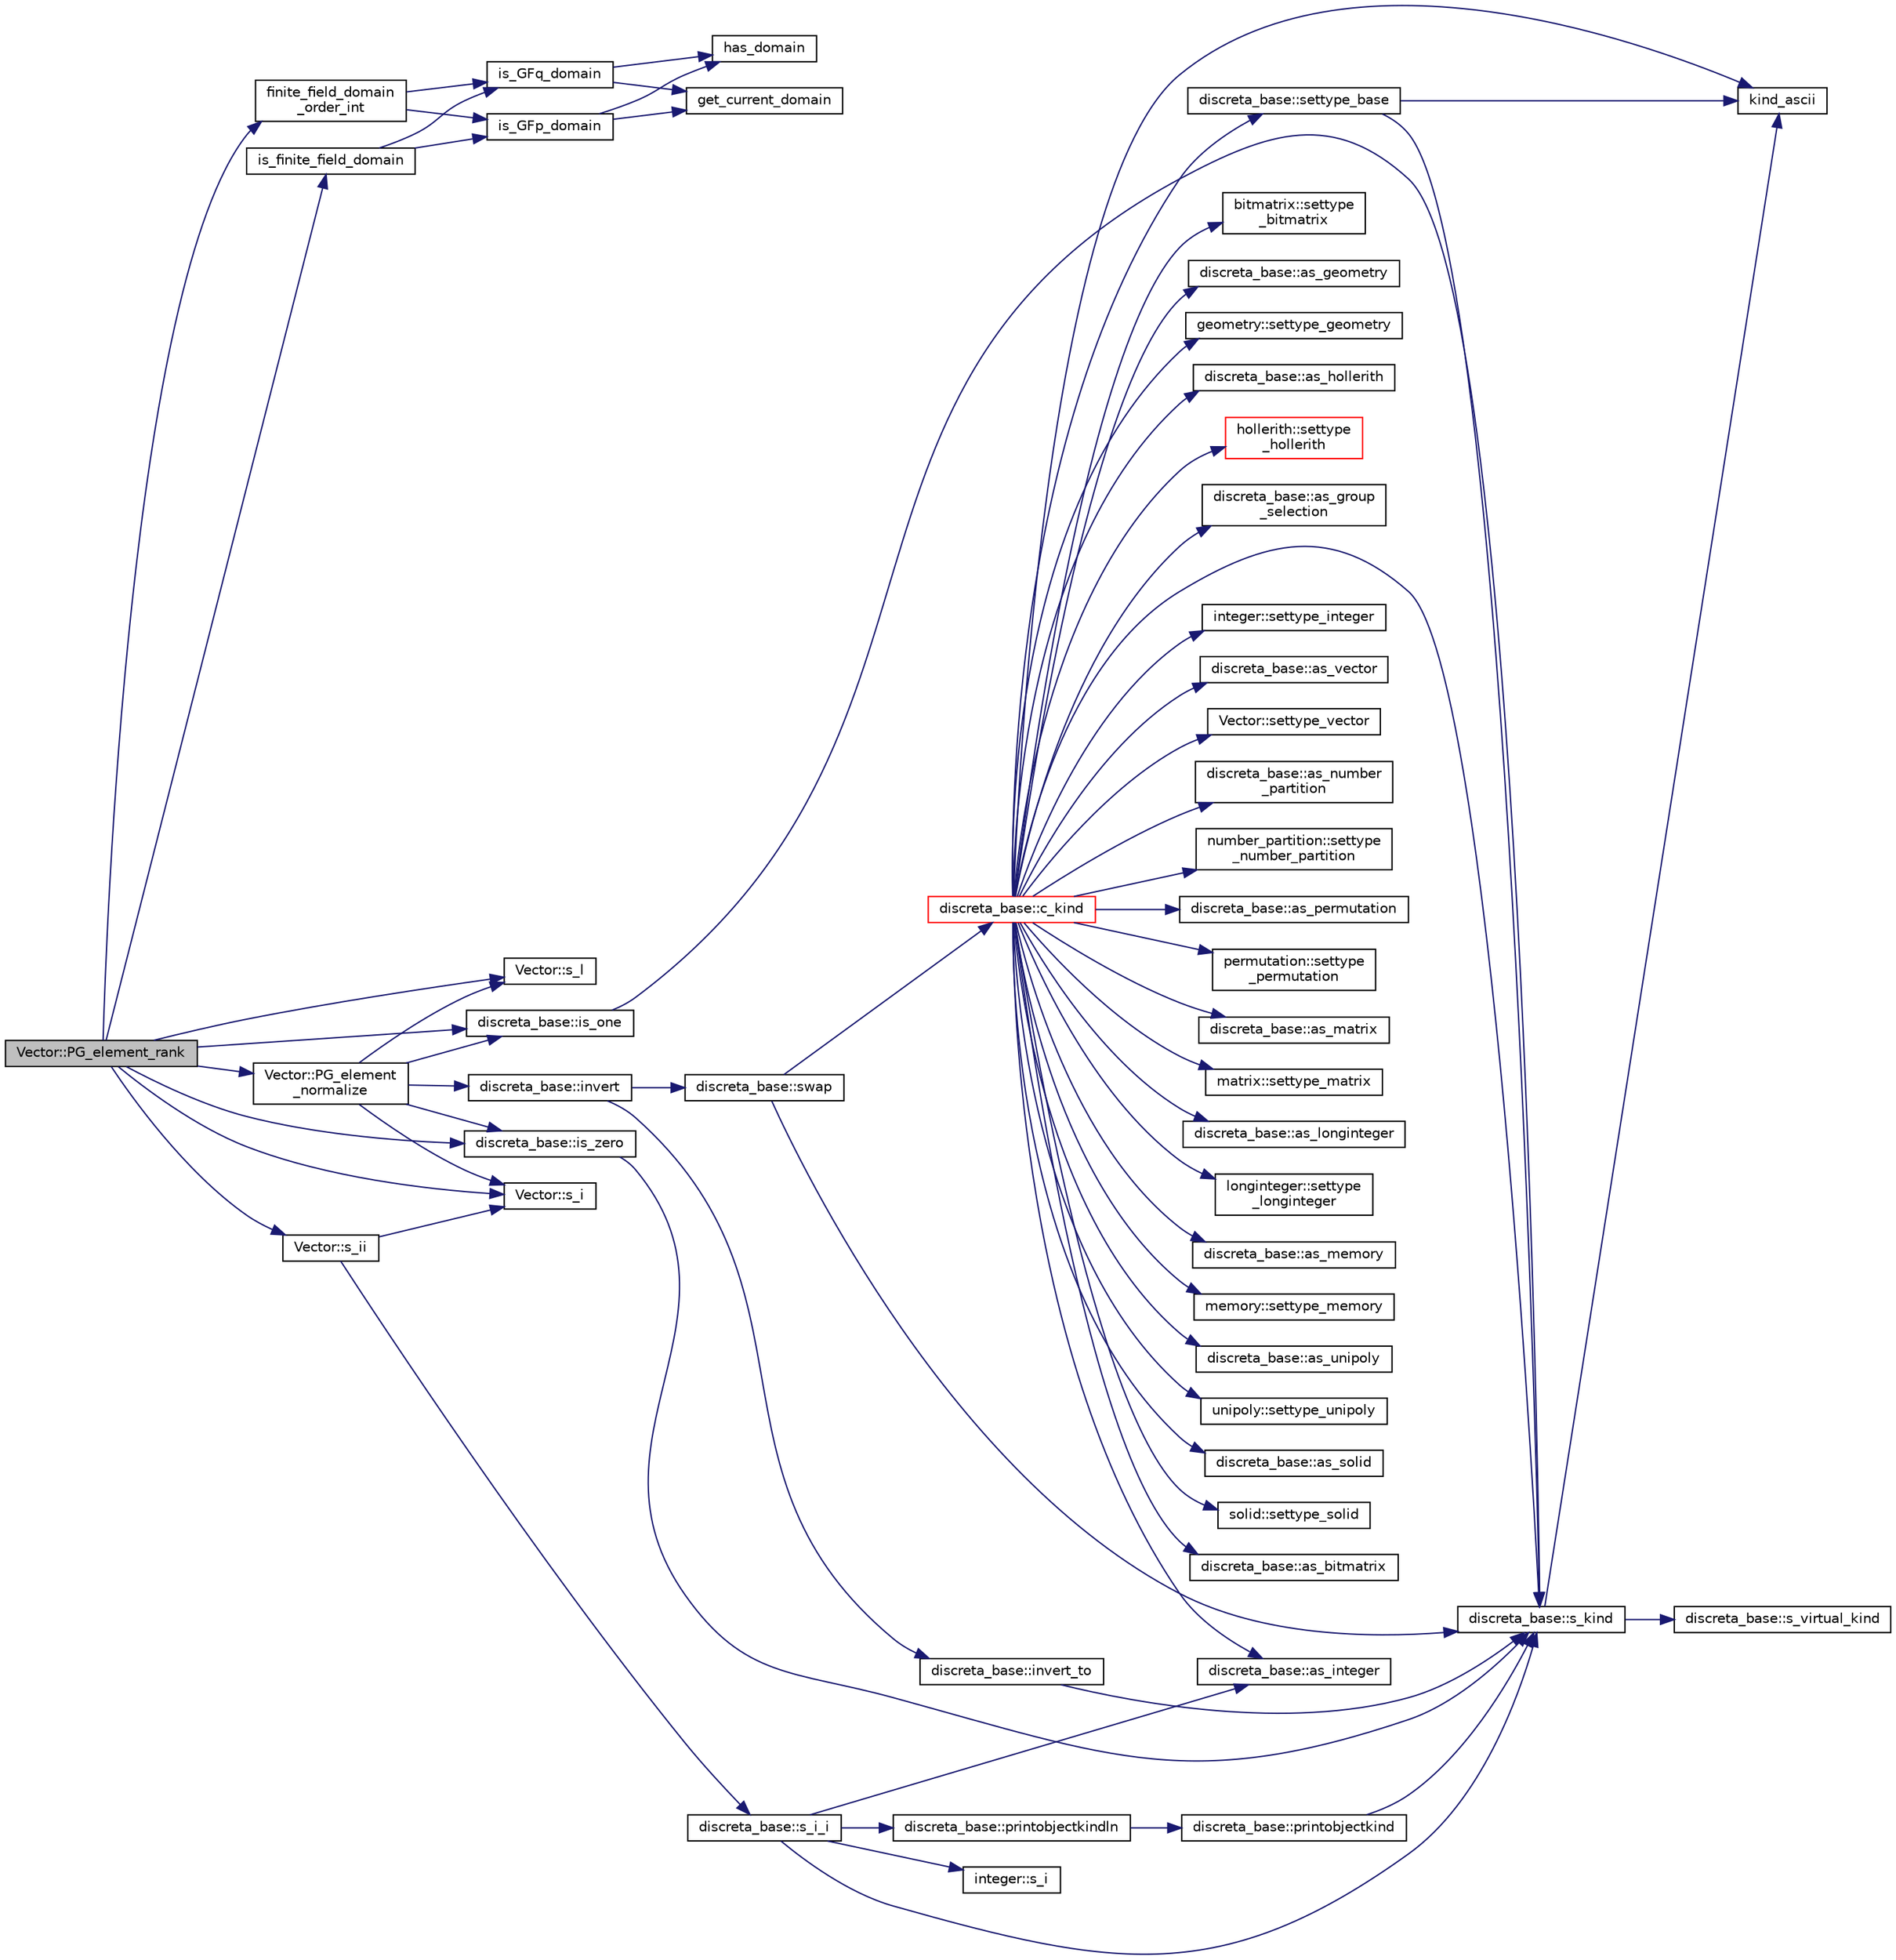 digraph "Vector::PG_element_rank"
{
  edge [fontname="Helvetica",fontsize="10",labelfontname="Helvetica",labelfontsize="10"];
  node [fontname="Helvetica",fontsize="10",shape=record];
  rankdir="LR";
  Node3979 [label="Vector::PG_element_rank",height=0.2,width=0.4,color="black", fillcolor="grey75", style="filled", fontcolor="black"];
  Node3979 -> Node3980 [color="midnightblue",fontsize="10",style="solid",fontname="Helvetica"];
  Node3980 [label="is_finite_field_domain",height=0.2,width=0.4,color="black", fillcolor="white", style="filled",URL="$d9/d60/discreta_8h.html#a77d0ace35941cfe84035c9a060972b2a"];
  Node3980 -> Node3981 [color="midnightblue",fontsize="10",style="solid",fontname="Helvetica"];
  Node3981 [label="is_GFp_domain",height=0.2,width=0.4,color="black", fillcolor="white", style="filled",URL="$db/d2f/domain_8_c.html#ab75527270302df466fc6f6e355775c13"];
  Node3981 -> Node3982 [color="midnightblue",fontsize="10",style="solid",fontname="Helvetica"];
  Node3982 [label="has_domain",height=0.2,width=0.4,color="black", fillcolor="white", style="filled",URL="$db/d2f/domain_8_c.html#af7df1c554310c6214b2900bf6ca7ac81"];
  Node3981 -> Node3983 [color="midnightblue",fontsize="10",style="solid",fontname="Helvetica"];
  Node3983 [label="get_current_domain",height=0.2,width=0.4,color="black", fillcolor="white", style="filled",URL="$db/d2f/domain_8_c.html#a80481fde3a59aaeeb648f8c5392269f7"];
  Node3980 -> Node3984 [color="midnightblue",fontsize="10",style="solid",fontname="Helvetica"];
  Node3984 [label="is_GFq_domain",height=0.2,width=0.4,color="black", fillcolor="white", style="filled",URL="$db/d2f/domain_8_c.html#af695b4599bda7a0400772172c9eeff64"];
  Node3984 -> Node3982 [color="midnightblue",fontsize="10",style="solid",fontname="Helvetica"];
  Node3984 -> Node3983 [color="midnightblue",fontsize="10",style="solid",fontname="Helvetica"];
  Node3979 -> Node3985 [color="midnightblue",fontsize="10",style="solid",fontname="Helvetica"];
  Node3985 [label="finite_field_domain\l_order_int",height=0.2,width=0.4,color="black", fillcolor="white", style="filled",URL="$d9/d60/discreta_8h.html#a377eb55f39803977750d92e3eaf7af26"];
  Node3985 -> Node3981 [color="midnightblue",fontsize="10",style="solid",fontname="Helvetica"];
  Node3985 -> Node3984 [color="midnightblue",fontsize="10",style="solid",fontname="Helvetica"];
  Node3979 -> Node3986 [color="midnightblue",fontsize="10",style="solid",fontname="Helvetica"];
  Node3986 [label="Vector::s_l",height=0.2,width=0.4,color="black", fillcolor="white", style="filled",URL="$d5/db2/class_vector.html#ad2dc082288f858d22a528832289e0704"];
  Node3979 -> Node3987 [color="midnightblue",fontsize="10",style="solid",fontname="Helvetica"];
  Node3987 [label="Vector::PG_element\l_normalize",height=0.2,width=0.4,color="black", fillcolor="white", style="filled",URL="$d5/db2/class_vector.html#a8cca2f9cb0336c06d2ab0b6f835ceb82"];
  Node3987 -> Node3986 [color="midnightblue",fontsize="10",style="solid",fontname="Helvetica"];
  Node3987 -> Node3988 [color="midnightblue",fontsize="10",style="solid",fontname="Helvetica"];
  Node3988 [label="Vector::s_i",height=0.2,width=0.4,color="black", fillcolor="white", style="filled",URL="$d5/db2/class_vector.html#a1c4fe1752523df8119f70dd550244871"];
  Node3987 -> Node3989 [color="midnightblue",fontsize="10",style="solid",fontname="Helvetica"];
  Node3989 [label="discreta_base::is_zero",height=0.2,width=0.4,color="black", fillcolor="white", style="filled",URL="$d7/d71/classdiscreta__base.html#ac75f6bdc1ba1b406e26cf921adfd9864"];
  Node3989 -> Node3990 [color="midnightblue",fontsize="10",style="solid",fontname="Helvetica"];
  Node3990 [label="discreta_base::s_kind",height=0.2,width=0.4,color="black", fillcolor="white", style="filled",URL="$d7/d71/classdiscreta__base.html#a8a830025c74adbbc3362418a7c2ba157"];
  Node3990 -> Node3991 [color="midnightblue",fontsize="10",style="solid",fontname="Helvetica"];
  Node3991 [label="discreta_base::s_virtual_kind",height=0.2,width=0.4,color="black", fillcolor="white", style="filled",URL="$d7/d71/classdiscreta__base.html#a52778a6d6943a468be083d0785d418fb"];
  Node3990 -> Node3992 [color="midnightblue",fontsize="10",style="solid",fontname="Helvetica"];
  Node3992 [label="kind_ascii",height=0.2,width=0.4,color="black", fillcolor="white", style="filled",URL="$d9/d60/discreta_8h.html#ad0ce825a9f29bc6cec27e1b64cfe27bf"];
  Node3987 -> Node3993 [color="midnightblue",fontsize="10",style="solid",fontname="Helvetica"];
  Node3993 [label="discreta_base::is_one",height=0.2,width=0.4,color="black", fillcolor="white", style="filled",URL="$d7/d71/classdiscreta__base.html#a28fa37aac83194174888d34f07f43848"];
  Node3993 -> Node3990 [color="midnightblue",fontsize="10",style="solid",fontname="Helvetica"];
  Node3987 -> Node3994 [color="midnightblue",fontsize="10",style="solid",fontname="Helvetica"];
  Node3994 [label="discreta_base::invert",height=0.2,width=0.4,color="black", fillcolor="white", style="filled",URL="$d7/d71/classdiscreta__base.html#a3c415a064ce76e183f000912875dea74"];
  Node3994 -> Node3995 [color="midnightblue",fontsize="10",style="solid",fontname="Helvetica"];
  Node3995 [label="discreta_base::invert_to",height=0.2,width=0.4,color="black", fillcolor="white", style="filled",URL="$d7/d71/classdiscreta__base.html#a874a5ffb467f3896604a3c9bdf0cca50"];
  Node3995 -> Node3990 [color="midnightblue",fontsize="10",style="solid",fontname="Helvetica"];
  Node3994 -> Node3996 [color="midnightblue",fontsize="10",style="solid",fontname="Helvetica"];
  Node3996 [label="discreta_base::swap",height=0.2,width=0.4,color="black", fillcolor="white", style="filled",URL="$d7/d71/classdiscreta__base.html#a2e8acbb9d3476675dac5b6a583b0293e"];
  Node3996 -> Node3990 [color="midnightblue",fontsize="10",style="solid",fontname="Helvetica"];
  Node3996 -> Node3997 [color="midnightblue",fontsize="10",style="solid",fontname="Helvetica"];
  Node3997 [label="discreta_base::c_kind",height=0.2,width=0.4,color="red", fillcolor="white", style="filled",URL="$d7/d71/classdiscreta__base.html#adc2ff61589c2d083688e7a43f333cb62"];
  Node3997 -> Node3998 [color="midnightblue",fontsize="10",style="solid",fontname="Helvetica"];
  Node3998 [label="discreta_base::settype_base",height=0.2,width=0.4,color="black", fillcolor="white", style="filled",URL="$d7/d71/classdiscreta__base.html#a4f42899a89447d1c3993ea07c38f8ad4"];
  Node3998 -> Node3990 [color="midnightblue",fontsize="10",style="solid",fontname="Helvetica"];
  Node3998 -> Node3992 [color="midnightblue",fontsize="10",style="solid",fontname="Helvetica"];
  Node3997 -> Node3999 [color="midnightblue",fontsize="10",style="solid",fontname="Helvetica"];
  Node3999 [label="discreta_base::as_integer",height=0.2,width=0.4,color="black", fillcolor="white", style="filled",URL="$d7/d71/classdiscreta__base.html#a00d7691eaf874fd283d942692fe8dd26"];
  Node3997 -> Node4000 [color="midnightblue",fontsize="10",style="solid",fontname="Helvetica"];
  Node4000 [label="integer::settype_integer",height=0.2,width=0.4,color="black", fillcolor="white", style="filled",URL="$d0/de5/classinteger.html#a6265c65ef311229acd513d748faba796"];
  Node3997 -> Node4001 [color="midnightblue",fontsize="10",style="solid",fontname="Helvetica"];
  Node4001 [label="discreta_base::as_vector",height=0.2,width=0.4,color="black", fillcolor="white", style="filled",URL="$d7/d71/classdiscreta__base.html#a7bdd6cae39c380b128ee9e17e42cf020"];
  Node3997 -> Node4002 [color="midnightblue",fontsize="10",style="solid",fontname="Helvetica"];
  Node4002 [label="Vector::settype_vector",height=0.2,width=0.4,color="black", fillcolor="white", style="filled",URL="$d5/db2/class_vector.html#a34e0d00b18c051f23904a8429fa6c8b4"];
  Node3997 -> Node4003 [color="midnightblue",fontsize="10",style="solid",fontname="Helvetica"];
  Node4003 [label="discreta_base::as_number\l_partition",height=0.2,width=0.4,color="black", fillcolor="white", style="filled",URL="$d7/d71/classdiscreta__base.html#a307aa09de0e925d46697707968ffab00"];
  Node3997 -> Node4004 [color="midnightblue",fontsize="10",style="solid",fontname="Helvetica"];
  Node4004 [label="number_partition::settype\l_number_partition",height=0.2,width=0.4,color="black", fillcolor="white", style="filled",URL="$df/d50/classnumber__partition.html#a3aaec1b557758f643ffc8555bbc358be"];
  Node3997 -> Node4005 [color="midnightblue",fontsize="10",style="solid",fontname="Helvetica"];
  Node4005 [label="discreta_base::as_permutation",height=0.2,width=0.4,color="black", fillcolor="white", style="filled",URL="$d7/d71/classdiscreta__base.html#aa4e72f36a82984239b12ae831e131098"];
  Node3997 -> Node4006 [color="midnightblue",fontsize="10",style="solid",fontname="Helvetica"];
  Node4006 [label="permutation::settype\l_permutation",height=0.2,width=0.4,color="black", fillcolor="white", style="filled",URL="$d0/d08/classpermutation.html#af1eea29f86195cede9562e444664c28c"];
  Node3997 -> Node4007 [color="midnightblue",fontsize="10",style="solid",fontname="Helvetica"];
  Node4007 [label="discreta_base::as_matrix",height=0.2,width=0.4,color="black", fillcolor="white", style="filled",URL="$d7/d71/classdiscreta__base.html#ae4d7f56d917a4707b838fbffde6467ff"];
  Node3997 -> Node4008 [color="midnightblue",fontsize="10",style="solid",fontname="Helvetica"];
  Node4008 [label="matrix::settype_matrix",height=0.2,width=0.4,color="black", fillcolor="white", style="filled",URL="$d1/d8d/classmatrix.html#a1780283a64a789e4084d792683d276bb"];
  Node3997 -> Node4009 [color="midnightblue",fontsize="10",style="solid",fontname="Helvetica"];
  Node4009 [label="discreta_base::as_longinteger",height=0.2,width=0.4,color="black", fillcolor="white", style="filled",URL="$d7/d71/classdiscreta__base.html#a20a094639eb711b10c8694c51937f7cd"];
  Node3997 -> Node4010 [color="midnightblue",fontsize="10",style="solid",fontname="Helvetica"];
  Node4010 [label="longinteger::settype\l_longinteger",height=0.2,width=0.4,color="black", fillcolor="white", style="filled",URL="$d3/d71/classlonginteger.html#ae5f811ece8df31b9ff114368a18e1dc5"];
  Node3997 -> Node4011 [color="midnightblue",fontsize="10",style="solid",fontname="Helvetica"];
  Node4011 [label="discreta_base::as_memory",height=0.2,width=0.4,color="black", fillcolor="white", style="filled",URL="$d7/d71/classdiscreta__base.html#ad94b2d7dce0cd4fa22db57f6e79c4bd2"];
  Node3997 -> Node4012 [color="midnightblue",fontsize="10",style="solid",fontname="Helvetica"];
  Node4012 [label="memory::settype_memory",height=0.2,width=0.4,color="black", fillcolor="white", style="filled",URL="$d8/d99/classmemory.html#a33aae277f9b8fe36b02e9d5da895451b"];
  Node3997 -> Node4013 [color="midnightblue",fontsize="10",style="solid",fontname="Helvetica"];
  Node4013 [label="discreta_base::as_unipoly",height=0.2,width=0.4,color="black", fillcolor="white", style="filled",URL="$d7/d71/classdiscreta__base.html#ad50d8027f039fe5c2478cddb243adc9d"];
  Node3997 -> Node4014 [color="midnightblue",fontsize="10",style="solid",fontname="Helvetica"];
  Node4014 [label="unipoly::settype_unipoly",height=0.2,width=0.4,color="black", fillcolor="white", style="filled",URL="$d1/d89/classunipoly.html#a8db854fcc85c5e1150b1f1b1c005c95b"];
  Node3997 -> Node4015 [color="midnightblue",fontsize="10",style="solid",fontname="Helvetica"];
  Node4015 [label="discreta_base::as_solid",height=0.2,width=0.4,color="black", fillcolor="white", style="filled",URL="$d7/d71/classdiscreta__base.html#a1fc5f2b85ec97ab0a69dd64903c970a5"];
  Node3997 -> Node4016 [color="midnightblue",fontsize="10",style="solid",fontname="Helvetica"];
  Node4016 [label="solid::settype_solid",height=0.2,width=0.4,color="black", fillcolor="white", style="filled",URL="$d8/def/classsolid.html#a775bd4821f75a8aee4ea3d4335ff90e0"];
  Node3997 -> Node4017 [color="midnightblue",fontsize="10",style="solid",fontname="Helvetica"];
  Node4017 [label="discreta_base::as_bitmatrix",height=0.2,width=0.4,color="black", fillcolor="white", style="filled",URL="$d7/d71/classdiscreta__base.html#a071ad54ea8ef6c9d1d15f532e5a76df6"];
  Node3997 -> Node4018 [color="midnightblue",fontsize="10",style="solid",fontname="Helvetica"];
  Node4018 [label="bitmatrix::settype\l_bitmatrix",height=0.2,width=0.4,color="black", fillcolor="white", style="filled",URL="$de/dc8/classbitmatrix.html#acb571d947f9526665ebbdc0ce3e2a973"];
  Node3997 -> Node4019 [color="midnightblue",fontsize="10",style="solid",fontname="Helvetica"];
  Node4019 [label="discreta_base::as_geometry",height=0.2,width=0.4,color="black", fillcolor="white", style="filled",URL="$d7/d71/classdiscreta__base.html#a38fc7b4cdd830703e9d87354b79bc5c8"];
  Node3997 -> Node4020 [color="midnightblue",fontsize="10",style="solid",fontname="Helvetica"];
  Node4020 [label="geometry::settype_geometry",height=0.2,width=0.4,color="black", fillcolor="white", style="filled",URL="$da/d44/classgeometry.html#ab4a336baba6a3f56f5ffa053a5be5ba7"];
  Node3997 -> Node4021 [color="midnightblue",fontsize="10",style="solid",fontname="Helvetica"];
  Node4021 [label="discreta_base::as_hollerith",height=0.2,width=0.4,color="black", fillcolor="white", style="filled",URL="$d7/d71/classdiscreta__base.html#a3e66f82711f314710107e2f29e589690"];
  Node3997 -> Node4022 [color="midnightblue",fontsize="10",style="solid",fontname="Helvetica"];
  Node4022 [label="hollerith::settype\l_hollerith",height=0.2,width=0.4,color="red", fillcolor="white", style="filled",URL="$d8/d99/classhollerith.html#a23bbd4acfc88a0e90f1245f243f51f76"];
  Node3997 -> Node4024 [color="midnightblue",fontsize="10",style="solid",fontname="Helvetica"];
  Node4024 [label="discreta_base::as_group\l_selection",height=0.2,width=0.4,color="black", fillcolor="white", style="filled",URL="$d7/d71/classdiscreta__base.html#aae1bac4883c567718bef9fb610abbdc8"];
  Node3997 -> Node3992 [color="midnightblue",fontsize="10",style="solid",fontname="Helvetica"];
  Node3997 -> Node3990 [color="midnightblue",fontsize="10",style="solid",fontname="Helvetica"];
  Node3979 -> Node3988 [color="midnightblue",fontsize="10",style="solid",fontname="Helvetica"];
  Node3979 -> Node3989 [color="midnightblue",fontsize="10",style="solid",fontname="Helvetica"];
  Node3979 -> Node3993 [color="midnightblue",fontsize="10",style="solid",fontname="Helvetica"];
  Node3979 -> Node4037 [color="midnightblue",fontsize="10",style="solid",fontname="Helvetica"];
  Node4037 [label="Vector::s_ii",height=0.2,width=0.4,color="black", fillcolor="white", style="filled",URL="$d5/db2/class_vector.html#a75d4942cc7b9794717b4846c10520db8"];
  Node4037 -> Node3988 [color="midnightblue",fontsize="10",style="solid",fontname="Helvetica"];
  Node4037 -> Node4038 [color="midnightblue",fontsize="10",style="solid",fontname="Helvetica"];
  Node4038 [label="discreta_base::s_i_i",height=0.2,width=0.4,color="black", fillcolor="white", style="filled",URL="$d7/d71/classdiscreta__base.html#aadb92c01fbe69b3034b0214b33fbc735"];
  Node4038 -> Node3990 [color="midnightblue",fontsize="10",style="solid",fontname="Helvetica"];
  Node4038 -> Node4039 [color="midnightblue",fontsize="10",style="solid",fontname="Helvetica"];
  Node4039 [label="discreta_base::printobjectkindln",height=0.2,width=0.4,color="black", fillcolor="white", style="filled",URL="$d7/d71/classdiscreta__base.html#a677ccc8f392ebedde05e453f8cf59559"];
  Node4039 -> Node4040 [color="midnightblue",fontsize="10",style="solid",fontname="Helvetica"];
  Node4040 [label="discreta_base::printobjectkind",height=0.2,width=0.4,color="black", fillcolor="white", style="filled",URL="$d7/d71/classdiscreta__base.html#aa75a1314aa706909b029664944904231"];
  Node4040 -> Node3990 [color="midnightblue",fontsize="10",style="solid",fontname="Helvetica"];
  Node4038 -> Node3999 [color="midnightblue",fontsize="10",style="solid",fontname="Helvetica"];
  Node4038 -> Node4041 [color="midnightblue",fontsize="10",style="solid",fontname="Helvetica"];
  Node4041 [label="integer::s_i",height=0.2,width=0.4,color="black", fillcolor="white", style="filled",URL="$d0/de5/classinteger.html#adf28e9f94d4c844adaa950deeb80b904"];
}

